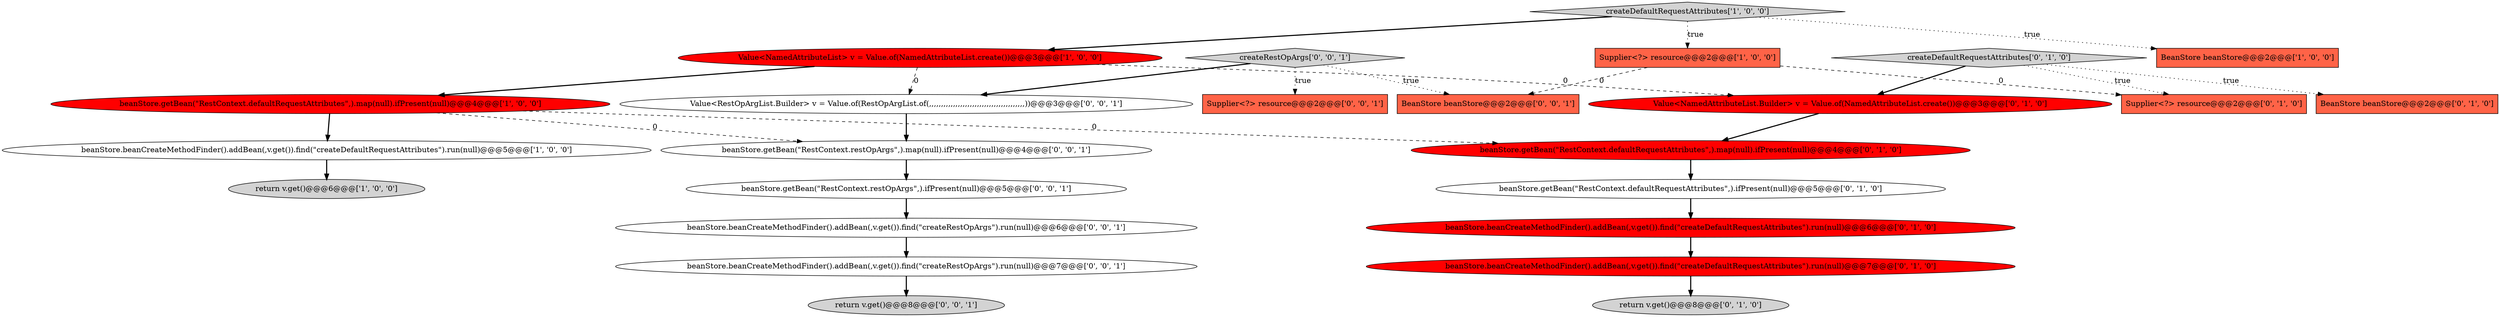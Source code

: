 digraph {
1 [style = filled, label = "beanStore.getBean(\"RestContext.defaultRequestAttributes\",).map(null).ifPresent(null)@@@4@@@['1', '0', '0']", fillcolor = red, shape = ellipse image = "AAA1AAABBB1BBB"];
4 [style = filled, label = "Value<NamedAttributeList> v = Value.of(NamedAttributeList.create())@@@3@@@['1', '0', '0']", fillcolor = red, shape = ellipse image = "AAA1AAABBB1BBB"];
5 [style = filled, label = "Supplier<?> resource@@@2@@@['1', '0', '0']", fillcolor = tomato, shape = box image = "AAA1AAABBB1BBB"];
11 [style = filled, label = "beanStore.beanCreateMethodFinder().addBean(,v.get()).find(\"createDefaultRequestAttributes\").run(null)@@@6@@@['0', '1', '0']", fillcolor = red, shape = ellipse image = "AAA1AAABBB2BBB"];
14 [style = filled, label = "Supplier<?> resource@@@2@@@['0', '1', '0']", fillcolor = tomato, shape = box image = "AAA1AAABBB2BBB"];
16 [style = filled, label = "beanStore.beanCreateMethodFinder().addBean(,v.get()).find(\"createRestOpArgs\").run(null)@@@6@@@['0', '0', '1']", fillcolor = white, shape = ellipse image = "AAA0AAABBB3BBB"];
17 [style = filled, label = "beanStore.getBean(\"RestContext.restOpArgs\",).map(null).ifPresent(null)@@@4@@@['0', '0', '1']", fillcolor = white, shape = ellipse image = "AAA0AAABBB3BBB"];
24 [style = filled, label = "return v.get()@@@8@@@['0', '0', '1']", fillcolor = lightgray, shape = ellipse image = "AAA0AAABBB3BBB"];
9 [style = filled, label = "beanStore.getBean(\"RestContext.defaultRequestAttributes\",).ifPresent(null)@@@5@@@['0', '1', '0']", fillcolor = white, shape = ellipse image = "AAA0AAABBB2BBB"];
20 [style = filled, label = "beanStore.beanCreateMethodFinder().addBean(,v.get()).find(\"createRestOpArgs\").run(null)@@@7@@@['0', '0', '1']", fillcolor = white, shape = ellipse image = "AAA0AAABBB3BBB"];
6 [style = filled, label = "createDefaultRequestAttributes['1', '0', '0']", fillcolor = lightgray, shape = diamond image = "AAA0AAABBB1BBB"];
2 [style = filled, label = "return v.get()@@@6@@@['1', '0', '0']", fillcolor = lightgray, shape = ellipse image = "AAA0AAABBB1BBB"];
12 [style = filled, label = "return v.get()@@@8@@@['0', '1', '0']", fillcolor = lightgray, shape = ellipse image = "AAA0AAABBB2BBB"];
10 [style = filled, label = "createDefaultRequestAttributes['0', '1', '0']", fillcolor = lightgray, shape = diamond image = "AAA0AAABBB2BBB"];
8 [style = filled, label = "Value<NamedAttributeList.Builder> v = Value.of(NamedAttributeList.create())@@@3@@@['0', '1', '0']", fillcolor = red, shape = ellipse image = "AAA1AAABBB2BBB"];
19 [style = filled, label = "Supplier<?> resource@@@2@@@['0', '0', '1']", fillcolor = tomato, shape = box image = "AAA0AAABBB3BBB"];
13 [style = filled, label = "beanStore.beanCreateMethodFinder().addBean(,v.get()).find(\"createDefaultRequestAttributes\").run(null)@@@7@@@['0', '1', '0']", fillcolor = red, shape = ellipse image = "AAA1AAABBB2BBB"];
0 [style = filled, label = "BeanStore beanStore@@@2@@@['1', '0', '0']", fillcolor = tomato, shape = box image = "AAA0AAABBB1BBB"];
7 [style = filled, label = "BeanStore beanStore@@@2@@@['0', '1', '0']", fillcolor = tomato, shape = box image = "AAA0AAABBB2BBB"];
23 [style = filled, label = "Value<RestOpArgList.Builder> v = Value.of(RestOpArgList.of(,,,,,,,,,,,,,,,,,,,,,,,,,,,,,,,,,,,,,,,,))@@@3@@@['0', '0', '1']", fillcolor = white, shape = ellipse image = "AAA0AAABBB3BBB"];
3 [style = filled, label = "beanStore.beanCreateMethodFinder().addBean(,v.get()).find(\"createDefaultRequestAttributes\").run(null)@@@5@@@['1', '0', '0']", fillcolor = white, shape = ellipse image = "AAA0AAABBB1BBB"];
18 [style = filled, label = "beanStore.getBean(\"RestContext.restOpArgs\",).ifPresent(null)@@@5@@@['0', '0', '1']", fillcolor = white, shape = ellipse image = "AAA0AAABBB3BBB"];
21 [style = filled, label = "createRestOpArgs['0', '0', '1']", fillcolor = lightgray, shape = diamond image = "AAA0AAABBB3BBB"];
22 [style = filled, label = "BeanStore beanStore@@@2@@@['0', '0', '1']", fillcolor = tomato, shape = box image = "AAA0AAABBB3BBB"];
15 [style = filled, label = "beanStore.getBean(\"RestContext.defaultRequestAttributes\",).map(null).ifPresent(null)@@@4@@@['0', '1', '0']", fillcolor = red, shape = ellipse image = "AAA1AAABBB2BBB"];
5->14 [style = dashed, label="0"];
8->15 [style = bold, label=""];
9->11 [style = bold, label=""];
1->15 [style = dashed, label="0"];
1->3 [style = bold, label=""];
21->22 [style = dotted, label="true"];
10->14 [style = dotted, label="true"];
6->4 [style = bold, label=""];
1->17 [style = dashed, label="0"];
13->12 [style = bold, label=""];
3->2 [style = bold, label=""];
10->8 [style = bold, label=""];
15->9 [style = bold, label=""];
21->19 [style = dotted, label="true"];
11->13 [style = bold, label=""];
4->8 [style = dashed, label="0"];
23->17 [style = bold, label=""];
4->1 [style = bold, label=""];
5->22 [style = dashed, label="0"];
6->0 [style = dotted, label="true"];
20->24 [style = bold, label=""];
16->20 [style = bold, label=""];
4->23 [style = dashed, label="0"];
10->7 [style = dotted, label="true"];
17->18 [style = bold, label=""];
6->5 [style = dotted, label="true"];
21->23 [style = bold, label=""];
18->16 [style = bold, label=""];
}
